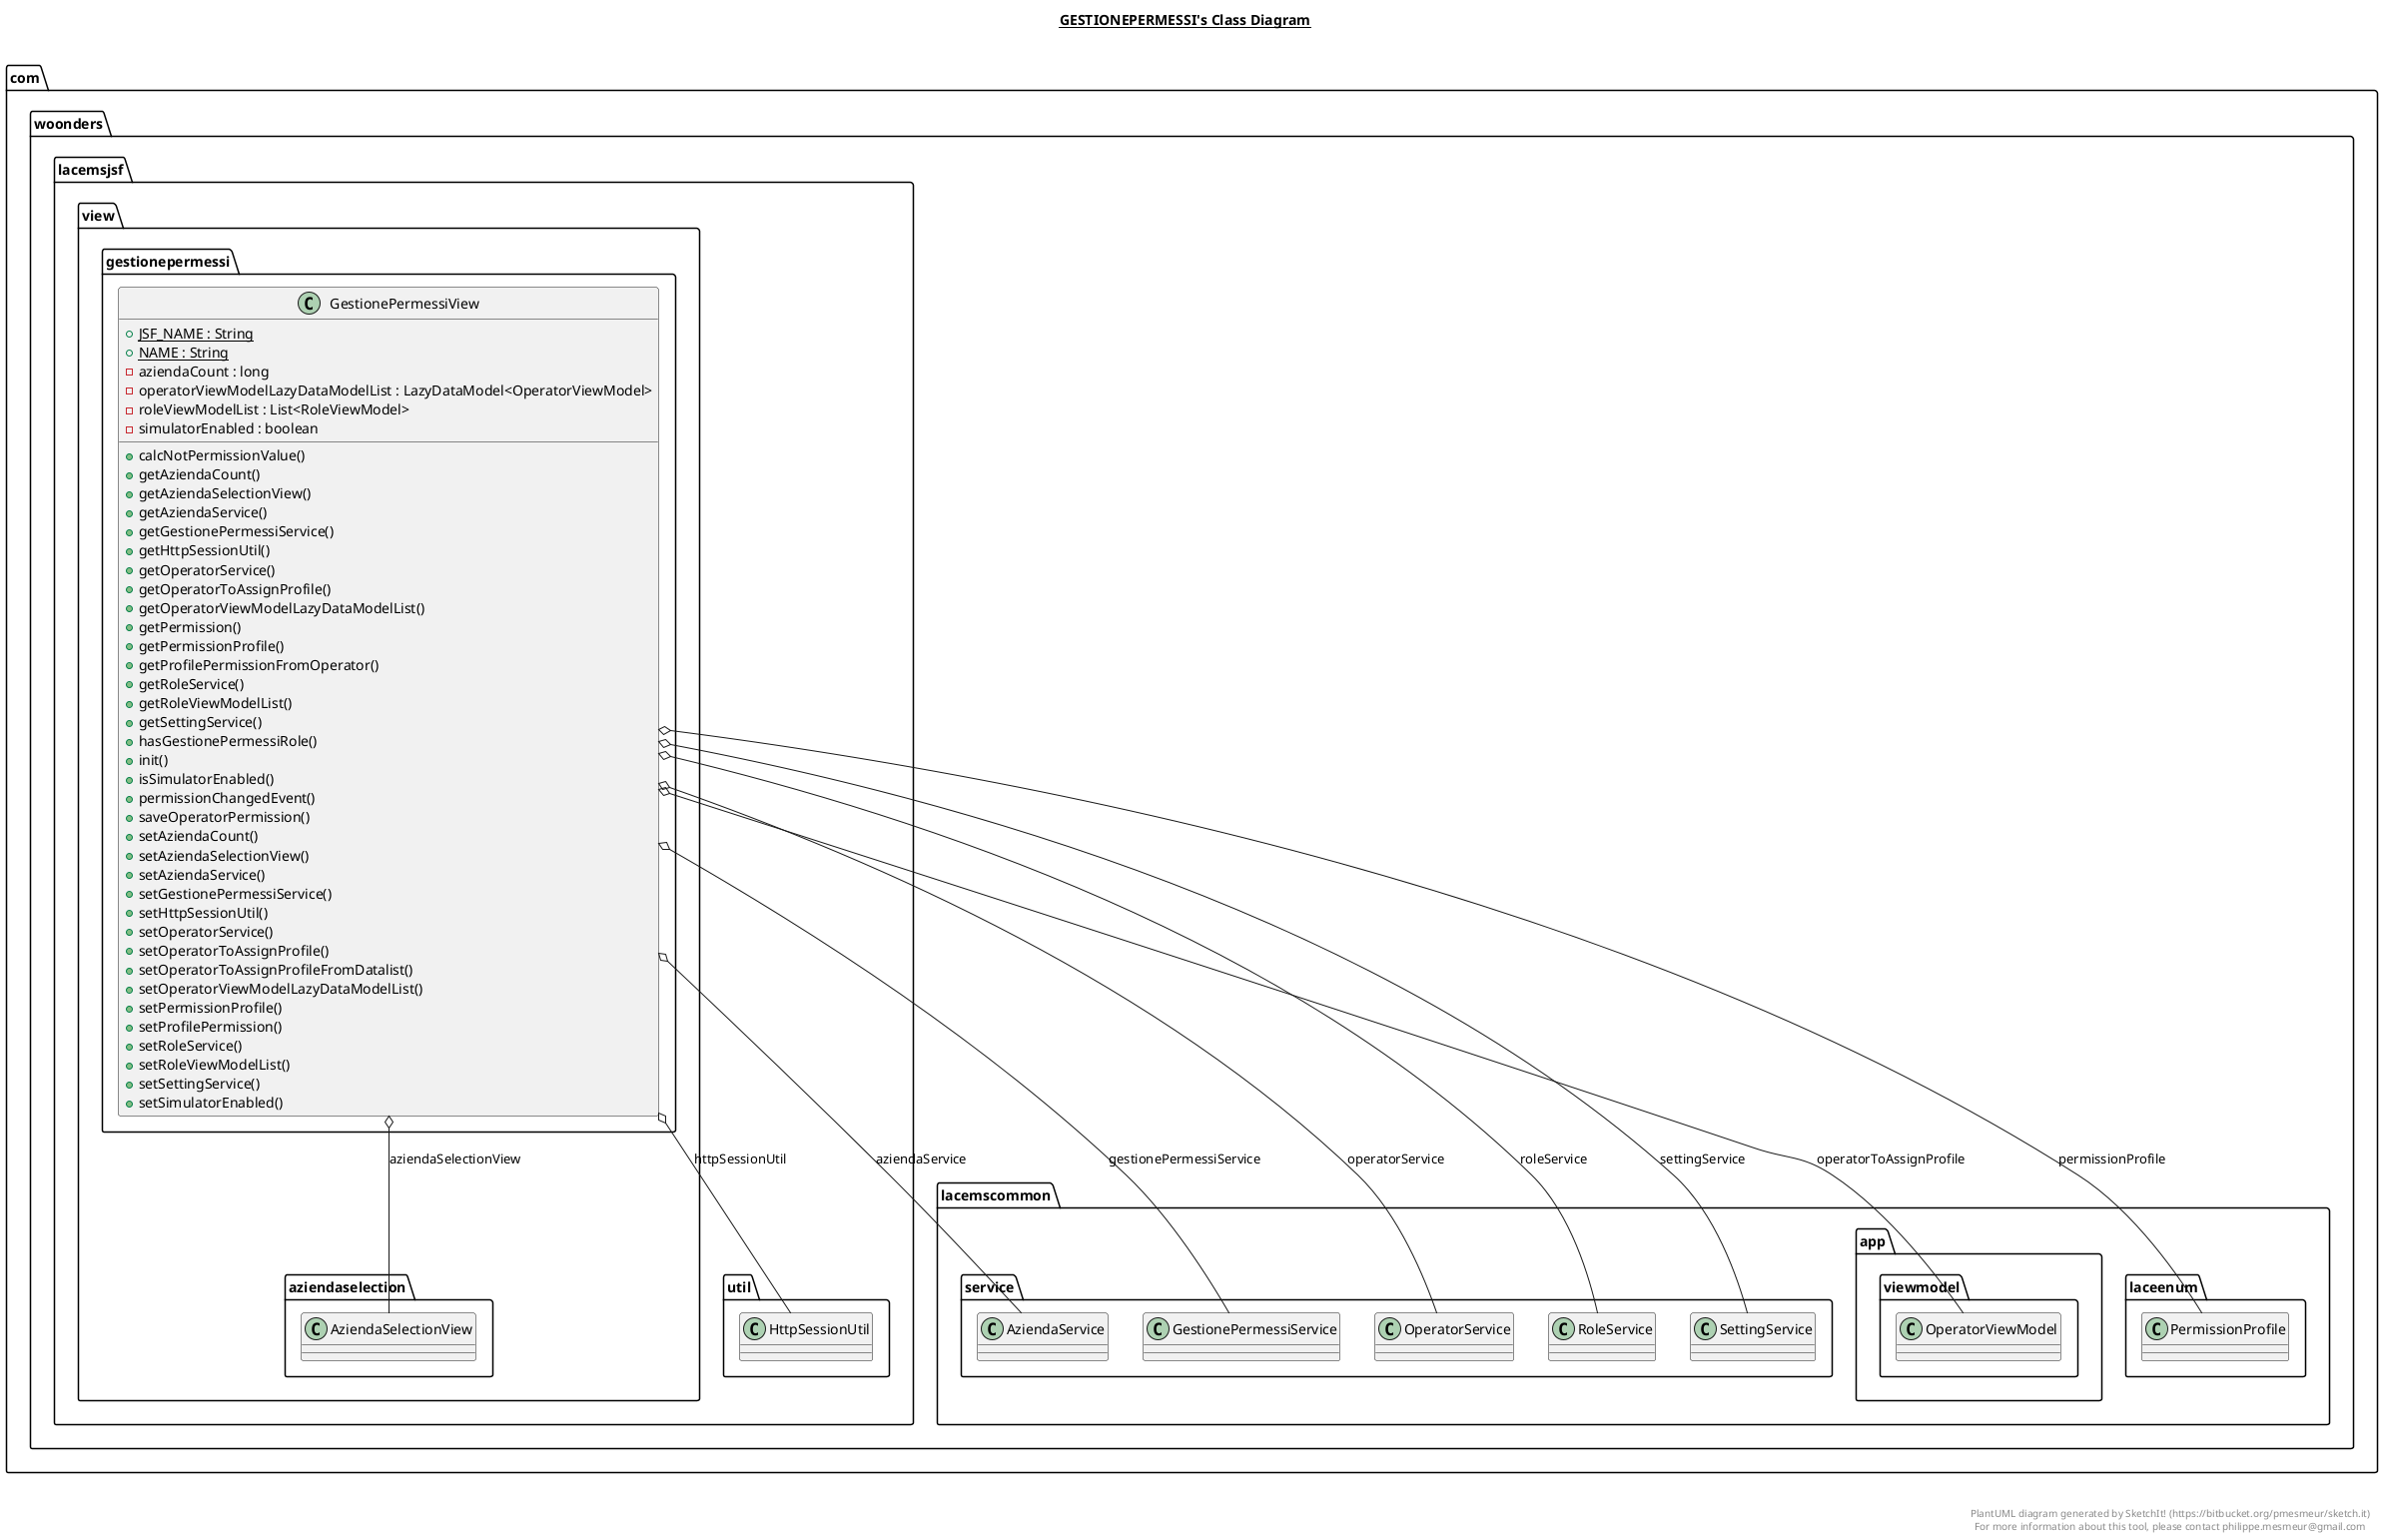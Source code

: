@startuml

title __GESTIONEPERMESSI's Class Diagram__\n

  namespace com.woonders.lacemsjsf.view.gestionepermessi {
    class com.woonders.lacemsjsf.view.gestionepermessi.GestionePermessiView {
        {static} + JSF_NAME : String
        {static} + NAME : String
        - aziendaCount : long
        - operatorViewModelLazyDataModelList : LazyDataModel<OperatorViewModel>
        - roleViewModelList : List<RoleViewModel>
        - simulatorEnabled : boolean
        + calcNotPermissionValue()
        + getAziendaCount()
        + getAziendaSelectionView()
        + getAziendaService()
        + getGestionePermessiService()
        + getHttpSessionUtil()
        + getOperatorService()
        + getOperatorToAssignProfile()
        + getOperatorViewModelLazyDataModelList()
        + getPermission()
        + getPermissionProfile()
        + getProfilePermissionFromOperator()
        + getRoleService()
        + getRoleViewModelList()
        + getSettingService()
        + hasGestionePermessiRole()
        + init()
        + isSimulatorEnabled()
        + permissionChangedEvent()
        + saveOperatorPermission()
        + setAziendaCount()
        + setAziendaSelectionView()
        + setAziendaService()
        + setGestionePermessiService()
        + setHttpSessionUtil()
        + setOperatorService()
        + setOperatorToAssignProfile()
        + setOperatorToAssignProfileFromDatalist()
        + setOperatorViewModelLazyDataModelList()
        + setPermissionProfile()
        + setProfilePermission()
        + setRoleService()
        + setRoleViewModelList()
        + setSettingService()
        + setSimulatorEnabled()
    }
  }
  

  com.woonders.lacemsjsf.view.gestionepermessi.GestionePermessiView o-- com.woonders.lacemsjsf.view.aziendaselection.AziendaSelectionView : aziendaSelectionView
  com.woonders.lacemsjsf.view.gestionepermessi.GestionePermessiView o-- com.woonders.lacemscommon.service.AziendaService : aziendaService
  com.woonders.lacemsjsf.view.gestionepermessi.GestionePermessiView o-- com.woonders.lacemscommon.service.GestionePermessiService : gestionePermessiService
  com.woonders.lacemsjsf.view.gestionepermessi.GestionePermessiView o-- com.woonders.lacemsjsf.util.HttpSessionUtil : httpSessionUtil
  com.woonders.lacemsjsf.view.gestionepermessi.GestionePermessiView o-- com.woonders.lacemscommon.service.OperatorService : operatorService
  com.woonders.lacemsjsf.view.gestionepermessi.GestionePermessiView o-- com.woonders.lacemscommon.app.viewmodel.OperatorViewModel : operatorToAssignProfile
  com.woonders.lacemsjsf.view.gestionepermessi.GestionePermessiView o-- com.woonders.lacemscommon.laceenum.PermissionProfile : permissionProfile
  com.woonders.lacemsjsf.view.gestionepermessi.GestionePermessiView o-- com.woonders.lacemscommon.service.RoleService : roleService
  com.woonders.lacemsjsf.view.gestionepermessi.GestionePermessiView o-- com.woonders.lacemscommon.service.SettingService : settingService


right footer


PlantUML diagram generated by SketchIt! (https://bitbucket.org/pmesmeur/sketch.it)
For more information about this tool, please contact philippe.mesmeur@gmail.com
endfooter

@enduml
